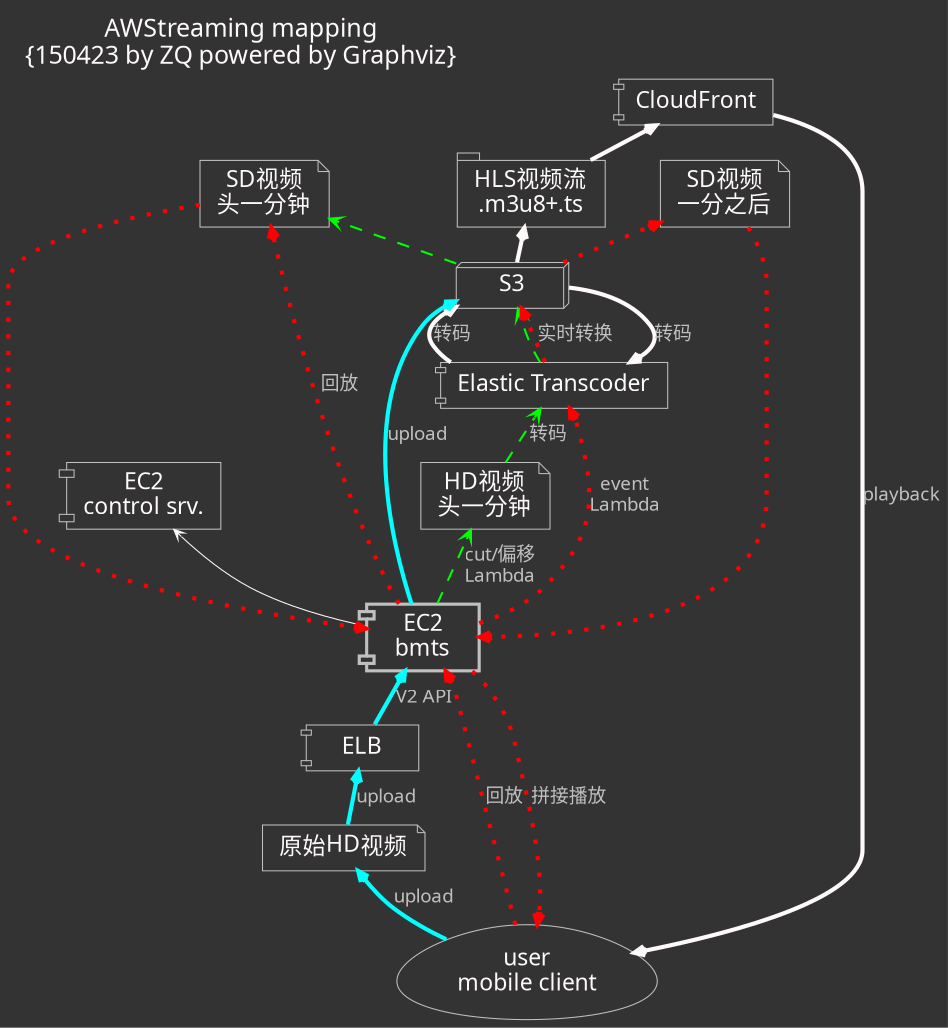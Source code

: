     /*生成命令:
$ dot -Tpng AwStreaming.dot -o AwStreaming.png 
-Tcmapx -o AwStreaming.map
    全局设定
plaintext
    */

digraph AwStreaming {
    /*全局设定*/
    graph [label="AWStreaming mapping\n{150423 by ZQ powered by Graphviz}"
        ,fontsize=12.0,fontcolor=snow
        ,labeljust="l",labelloc="t"
        ,ranksep=0.1,center=1,ratio=compress
        ,rankdir=BT
        ,bgcolor="#333333"
        ,fontname="YaHei Consolas Hybrid"
        ];

    node[fontsize=11.0,height=0.3
        ,style="filled,setlinewidth(0.5)",fillcolor="#333333"
        ,color=gray,fontcolor=snow
        ,shape=component
        ,fontname="YaHei Consolas Hybrid"
        ];

    edge [fontsize=9.0,fontcolor=gray
        ,color=snow
        ,arrowsize=0.5,arrowhead=vee,arrowtail=none
        ,style="setlinewidth(0.5)"
        ,fontname="WenQuanYi Micro Hei"
        ];

/*
        ,fontname="WenQuanYi Micro Hei"
    src [label="源码",shape=ellipse,style="filled,dashed,setlinewidth(5)"
        ,color="#333333",fillcolor=dimgray
        ,URL="http://code.google.com/p/zoomquiet/source/browse/dot/obp/csdndr1-km.dot?repo=tangle"];
    /*图元声明
    start       [label="流程开始/结束",shape=point];
    end         [label="",shape=doublecircle,fillcolor=red];

    box         [label="实体/对象",shape=box];
    ellipse     [label="行动/节点",shape=ellipse];
    egg         [label="用户/人物",shape=egg];
    plaintext   [label="状态/属性",shape=plaintext,fillcolor=whitesmoke];
    diamond     [label="判别",shape=diamond];
    note        [label="注释",shape=note];
    tab         [label="目录/模块",shape=tab];
    db          [label="数据库",shape=box3d];
    component   [label="主机/组件",shape=component];
  ,style="rounded,dotted"];
    start       [label="流程开始",shape=point];
    end         [label="",shape=doublecircle,fillcolor=red];
*/


    user         [label="user\nmobile client",shape=egg];

    ELB [label="ELB"];


    ET [label="Elastic Transcoder"];
    CF [label="CloudFront"];
    
    S3 [label="S3", shape=box3d];

    cloudbak [label="EC2\ncontrol srv."
        ,URL="http://bmc.gzcmcm.com/doc/cloudbak/README.html"];
    bmts [label="EC2\nbmts"
        ,URL="http://bmc.gzcmcm.com/doc/bmts/README.html"
        ,style="setlinewidth(1.5)"];

    /*图例关系
    srvPUB->installer [label="2.0",style="dotted"];
    APP_NFC->APP_CHK [label="2.1",style="setlinewidth(2)"];
SRV_ECHO->APP_DL [label="3.3",style="dashed"];
    */

    user->v_orig->ELB [label="upload", color=cyan,style="setlinewidth(2)"];
        ELB->bmts [label="V2 API",color=cyan,style="setlinewidth(2)"];
            bmts->S3 [label="upload", color=cyan,style="setlinewidth(2)"];
            bmts->cloudbak;
    S3->ET->S3 [label="转码", style="setlinewidth(2)"];
        S3->v_SD_HLS->CF [style="setlinewidth(2)"];
        CF->user [label="playback", style="setlinewidth(2)"];

    v_orig [label="原始HD视频", shape=note];
/*
    v_SD [label="SD视频", shape=note];
*/
    v_SD_HLS [label="HLS视频流\n.m3u8+.ts", shape=tab];

    v_HD_f1 [label="HD视频\n头一分钟", shape=note];
    v_SD_f1 [label="SD视频\n头一分钟", shape=note];
    v_SD_a1 [label="SD视频\n一分之后", shape=note];

    bmts->v_HD_f1 [label="cut/偏移\nLambda"
        ,color=green,style="dashed,setlinewidth(1)"];
    v_HD_f1->ET [label="转码"
            ,color=green,style="dashed,setlinewidth(1)"];
        ET->S3->v_SD_f1 [color=green,style="dashed,setlinewidth(1)"];


    user->bmts->v_SD_f1 [label="回放",color=red,style="dotted,setlinewidth(2)"];
        v_SD_f1->bmts [color=red,style="dotted,setlinewidth(2)"];
        bmts->user [label="拼接播放",color=red,style="dotted,setlinewidth(2)"];
    
    bmts->ET [label="event\nLambda", color=red,style="dotted,setlinewidth(2)"];
        ET->S3 [label="实时转换", color=red,style="dotted,setlinewidth(2)"];
        S3->v_SD_a1->bmts[label="", color=red,style="dotted,setlinewidth(2)"];
/*
        ET->v_SD_a1 [label="实时转换", color=red,style="dotted,setlinewidth(2)"];
        v_SD_a1->S3 [label="动态插入", color=red,style="dotted,setlinewidth(2)"];
    { rank=same; PUB    srvA srvB srvN; }
    { rank=same; DL     installer; }
    { rank=same; CHK    chker; }
    { rank=same; DONE   bkStore; }

    PUB[label="发布阶段",shape=plaintext];
    DL[label="下载阶段",shape=plaintext];
    CHK[label="检查阶段",shape=plaintext];
    DONE[label="完成阶段",shape=plaintext];
        PUB->DL->CHK->DONE;

        srvPUB->srvAC;
        srvA->srvB->srvN;
*/
    edge [style=invis];
}

